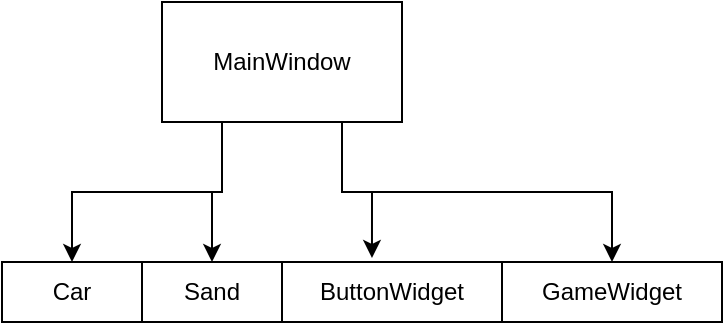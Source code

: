 <mxfile version="16.5.6" type="device"><diagram id="bE9uj-B_Ps83NKZLbxeA" name="Page-1"><mxGraphModel dx="730" dy="1144" grid="1" gridSize="10" guides="1" tooltips="1" connect="1" arrows="1" fold="1" page="0" pageScale="1" pageWidth="850" pageHeight="1100" math="0" shadow="0"><root><mxCell id="0"/><mxCell id="1" parent="0"/><mxCell id="tYqLbTy8Bd4rN98ayMTu-6" style="edgeStyle=orthogonalEdgeStyle;rounded=0;orthogonalLoop=1;jettySize=auto;html=1;exitX=0.25;exitY=1;exitDx=0;exitDy=0;entryX=0.5;entryY=0;entryDx=0;entryDy=0;" edge="1" parent="1" source="tYqLbTy8Bd4rN98ayMTu-1" target="tYqLbTy8Bd4rN98ayMTu-2"><mxGeometry relative="1" as="geometry"/></mxCell><mxCell id="tYqLbTy8Bd4rN98ayMTu-7" style="edgeStyle=orthogonalEdgeStyle;rounded=0;orthogonalLoop=1;jettySize=auto;html=1;exitX=0.25;exitY=1;exitDx=0;exitDy=0;entryX=0.5;entryY=0;entryDx=0;entryDy=0;" edge="1" parent="1" source="tYqLbTy8Bd4rN98ayMTu-1" target="tYqLbTy8Bd4rN98ayMTu-3"><mxGeometry relative="1" as="geometry"/></mxCell><mxCell id="tYqLbTy8Bd4rN98ayMTu-8" style="edgeStyle=orthogonalEdgeStyle;rounded=0;orthogonalLoop=1;jettySize=auto;html=1;exitX=0.75;exitY=1;exitDx=0;exitDy=0;entryX=0.409;entryY=-0.067;entryDx=0;entryDy=0;entryPerimeter=0;" edge="1" parent="1" source="tYqLbTy8Bd4rN98ayMTu-1" target="tYqLbTy8Bd4rN98ayMTu-4"><mxGeometry relative="1" as="geometry"/></mxCell><mxCell id="tYqLbTy8Bd4rN98ayMTu-9" style="edgeStyle=orthogonalEdgeStyle;rounded=0;orthogonalLoop=1;jettySize=auto;html=1;exitX=0.75;exitY=1;exitDx=0;exitDy=0;" edge="1" parent="1" source="tYqLbTy8Bd4rN98ayMTu-1" target="tYqLbTy8Bd4rN98ayMTu-5"><mxGeometry relative="1" as="geometry"/></mxCell><mxCell id="tYqLbTy8Bd4rN98ayMTu-1" value="MainWindow" style="rounded=0;whiteSpace=wrap;html=1;" vertex="1" parent="1"><mxGeometry x="90" y="150" width="120" height="60" as="geometry"/></mxCell><mxCell id="tYqLbTy8Bd4rN98ayMTu-2" value="Car" style="rounded=0;whiteSpace=wrap;html=1;" vertex="1" parent="1"><mxGeometry x="10" y="280" width="70" height="30" as="geometry"/></mxCell><mxCell id="tYqLbTy8Bd4rN98ayMTu-3" value="Sand" style="rounded=0;whiteSpace=wrap;html=1;" vertex="1" parent="1"><mxGeometry x="80" y="280" width="70" height="30" as="geometry"/></mxCell><mxCell id="tYqLbTy8Bd4rN98ayMTu-4" value="ButtonWidget" style="rounded=0;whiteSpace=wrap;html=1;" vertex="1" parent="1"><mxGeometry x="150" y="280" width="110" height="30" as="geometry"/></mxCell><mxCell id="tYqLbTy8Bd4rN98ayMTu-5" value="GameWidget" style="rounded=0;whiteSpace=wrap;html=1;" vertex="1" parent="1"><mxGeometry x="260" y="280" width="110" height="30" as="geometry"/></mxCell></root></mxGraphModel></diagram></mxfile>